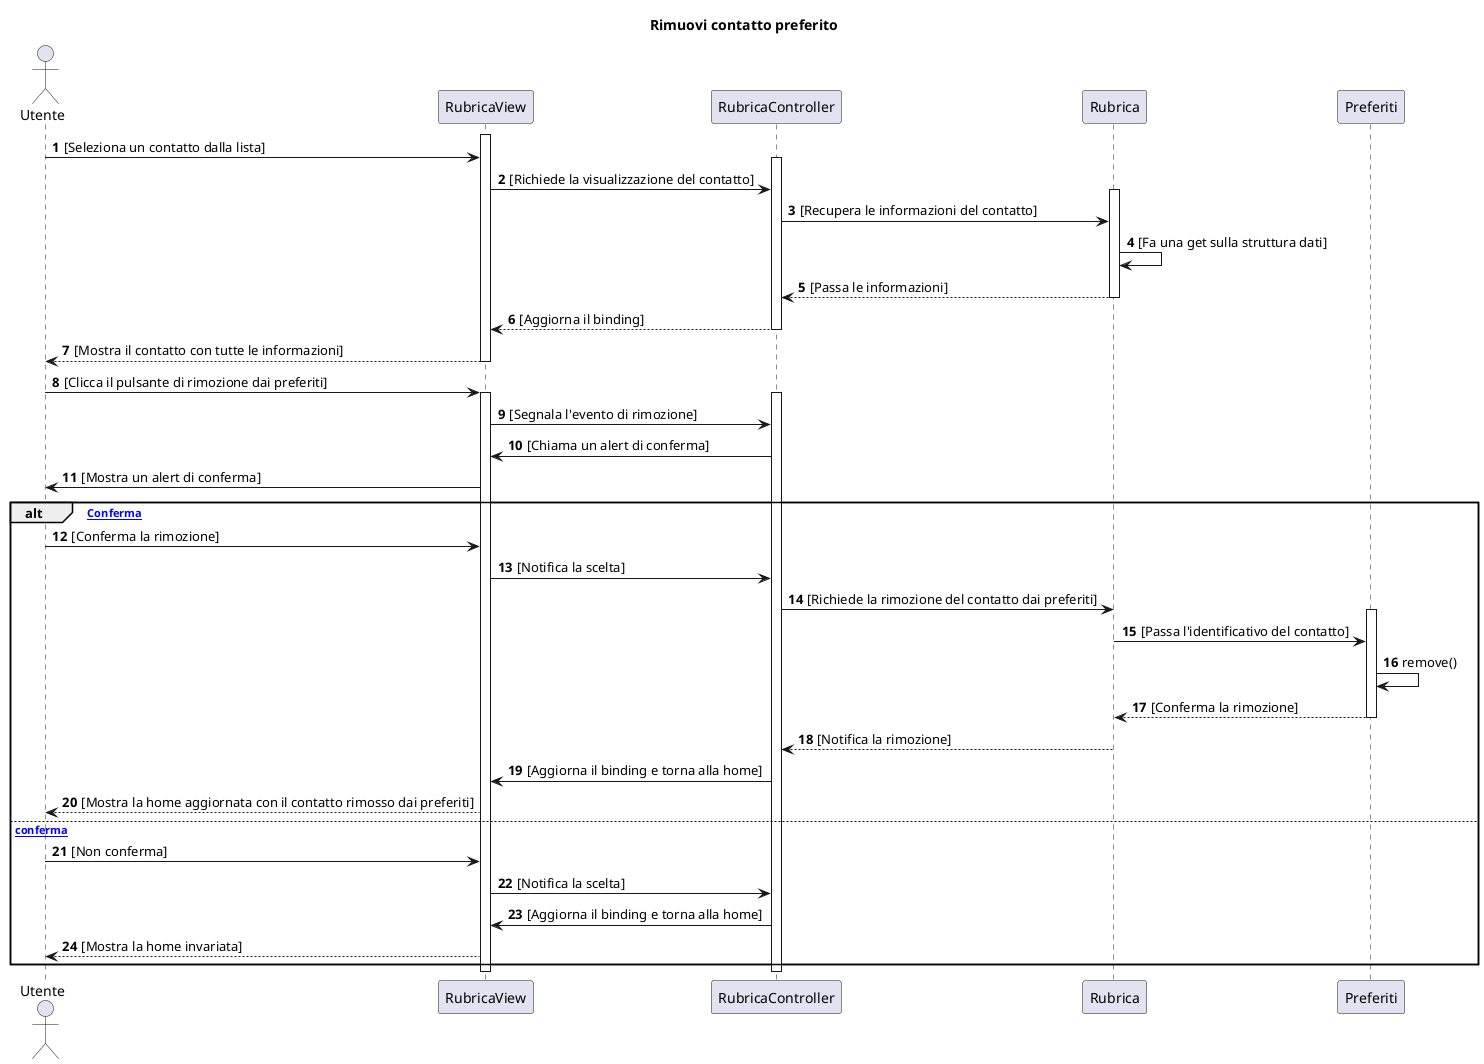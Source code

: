 @startuml
'autonumber aggiunto per numerare i messaggi
title Rimuovi contatto preferito
autonumber
actor Utente
participant RubricaView
participant RubricaController
participant Rubrica
participant Preferiti
activate RubricaView

Utente -> RubricaView : [Seleziona un contatto dalla lista]
activate RubricaController
RubricaView -> RubricaController : [Richiede la visualizzazione del contatto]
activate Rubrica
RubricaController -> Rubrica : [Recupera le informazioni del contatto]
Rubrica -> Rubrica : [Fa una get sulla struttura dati]
Rubrica --> RubricaController : [Passa le informazioni]
deactivate Rubrica
RubricaController --> RubricaView : [Aggiorna il binding]
deactivate RubricaController
RubricaView --> Utente : [Mostra il contatto con tutte le informazioni]
deactivate RubricaView

Utente -> RubricaView : [Clicca il pulsante di rimozione dai preferiti]
activate RubricaView
activate RubricaController
RubricaView -> RubricaController : [Segnala l'evento di rimozione]
RubricaController -> RubricaView : [Chiama un alert di conferma]
RubricaView -> Utente : [Mostra un alert di conferma]
alt [Conferma]
    Utente -> RubricaView : [Conferma la rimozione]
    RubricaView -> RubricaController : [Notifica la scelta]
    RubricaController -> Rubrica : [Richiede la rimozione del contatto dai preferiti]
    activate Preferiti
    Rubrica -> Preferiti : [Passa l'identificativo del contatto]
    Preferiti -> Preferiti : remove()
    Preferiti --> Rubrica : [Conferma la rimozione]
    deactivate Preferiti
    Rubrica --> RubricaController : [Notifica la rimozione]
    RubricaController -> RubricaView : [Aggiorna il binding e torna alla home]
    RubricaView --> Utente : [Mostra la home aggiornata con il contatto rimosso dai preferiti]
else [Non conferma]
    Utente -> RubricaView : [Non conferma]
    RubricaView -> RubricaController : [Notifica la scelta]
    RubricaController -> RubricaView : [Aggiorna il binding e torna alla home]
    RubricaView --> Utente : [Mostra la home invariata]
end
deactivate RubricaController
deactivate RubricaView

@enduml